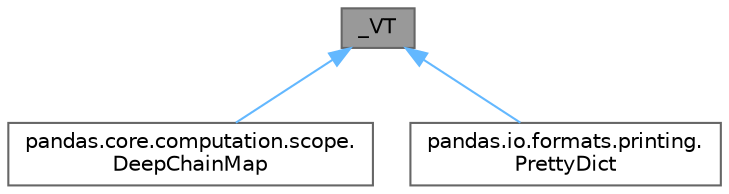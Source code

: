 digraph "_VT"
{
 // LATEX_PDF_SIZE
  bgcolor="transparent";
  edge [fontname=Helvetica,fontsize=10,labelfontname=Helvetica,labelfontsize=10];
  node [fontname=Helvetica,fontsize=10,shape=box,height=0.2,width=0.4];
  Node1 [id="Node000001",label="_VT",height=0.2,width=0.4,color="gray40", fillcolor="grey60", style="filled", fontcolor="black",tooltip=" "];
  Node1 -> Node2 [id="edge1_Node000001_Node000002",dir="back",color="steelblue1",style="solid",tooltip=" "];
  Node2 [id="Node000002",label="pandas.core.computation.scope.\lDeepChainMap",height=0.2,width=0.4,color="gray40", fillcolor="white", style="filled",URL="$de/d1b/classpandas_1_1core_1_1computation_1_1scope_1_1DeepChainMap.html",tooltip=" "];
  Node1 -> Node3 [id="edge2_Node000001_Node000003",dir="back",color="steelblue1",style="solid",tooltip=" "];
  Node3 [id="Node000003",label="pandas.io.formats.printing.\lPrettyDict",height=0.2,width=0.4,color="gray40", fillcolor="white", style="filled",URL="$d3/daa/classpandas_1_1io_1_1formats_1_1printing_1_1PrettyDict.html",tooltip=" "];
}
